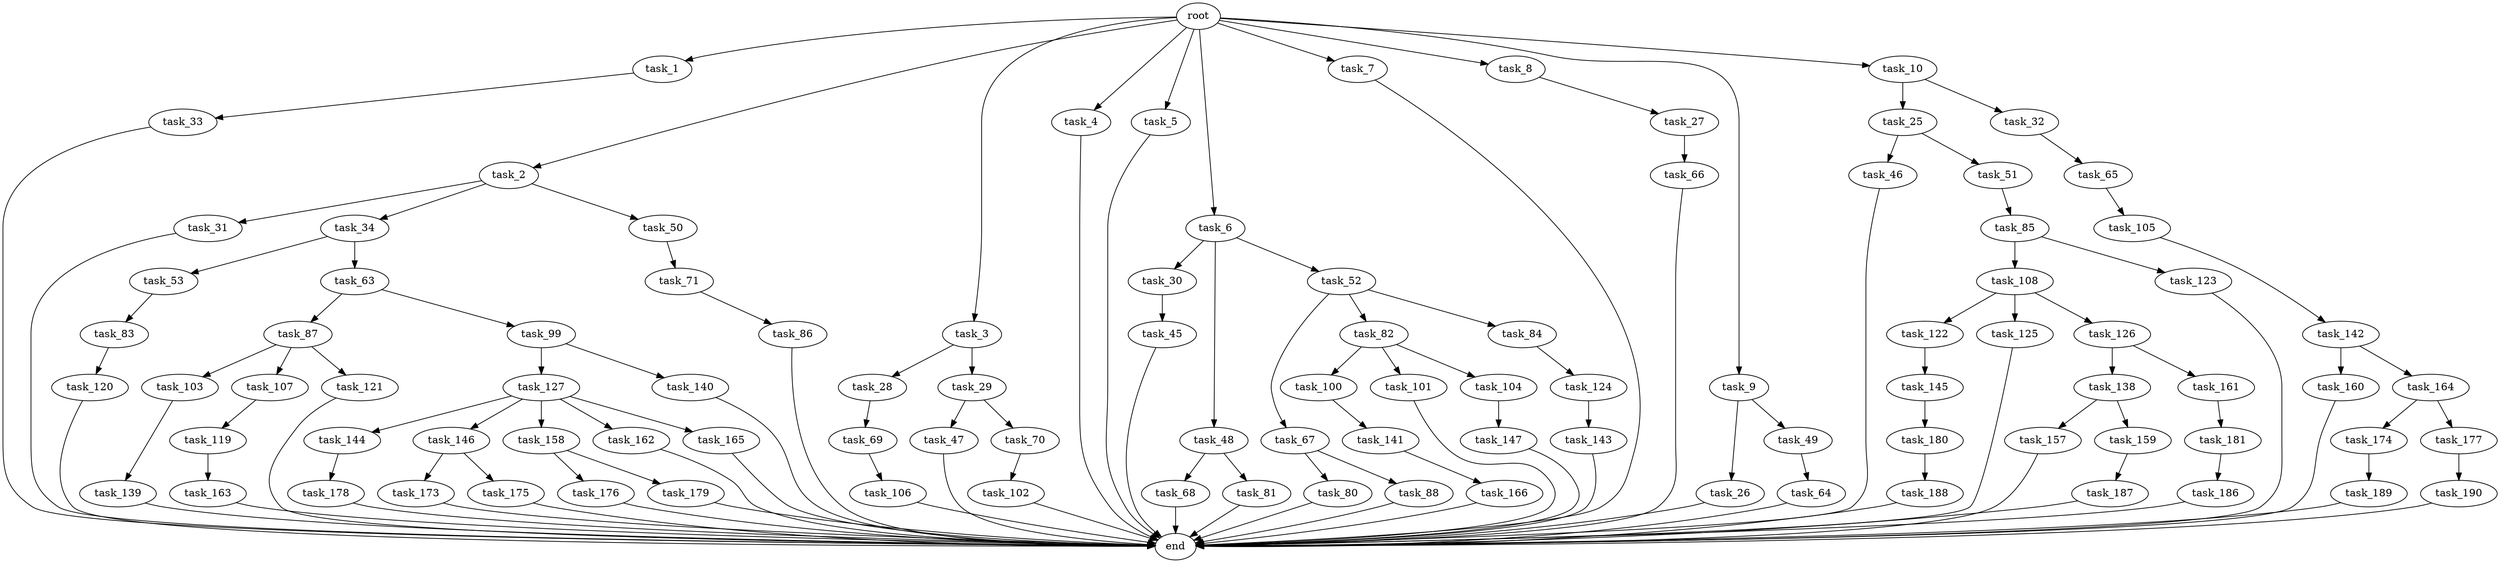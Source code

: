 digraph G {
  root [size="0.000000"];
  task_1 [size="2.048000"];
  task_2 [size="2.048000"];
  task_3 [size="2.048000"];
  task_4 [size="2.048000"];
  task_5 [size="2.048000"];
  task_6 [size="2.048000"];
  task_7 [size="2.048000"];
  task_8 [size="2.048000"];
  task_9 [size="2.048000"];
  task_10 [size="2.048000"];
  task_25 [size="1717986918.400000"];
  task_26 [size="1099511627.776000"];
  task_27 [size="1717986918.400000"];
  task_28 [size="1717986918.400000"];
  task_29 [size="1717986918.400000"];
  task_30 [size="1391569403.904000"];
  task_31 [size="68719476.736000"];
  task_32 [size="1717986918.400000"];
  task_33 [size="1717986918.400000"];
  task_34 [size="68719476.736000"];
  task_45 [size="154618822.656000"];
  task_46 [size="1391569403.904000"];
  task_47 [size="1391569403.904000"];
  task_48 [size="1391569403.904000"];
  task_49 [size="1099511627.776000"];
  task_50 [size="68719476.736000"];
  task_51 [size="1391569403.904000"];
  task_52 [size="1391569403.904000"];
  task_53 [size="429496729.600000"];
  task_63 [size="429496729.600000"];
  task_64 [size="429496729.600000"];
  task_65 [size="1717986918.400000"];
  task_66 [size="618475290.624000"];
  task_67 [size="841813590.016000"];
  task_68 [size="1717986918.400000"];
  task_69 [size="274877906.944000"];
  task_70 [size="1391569403.904000"];
  task_71 [size="618475290.624000"];
  task_80 [size="68719476.736000"];
  task_81 [size="1717986918.400000"];
  task_82 [size="841813590.016000"];
  task_83 [size="1391569403.904000"];
  task_84 [size="841813590.016000"];
  task_85 [size="1717986918.400000"];
  task_86 [size="1717986918.400000"];
  task_87 [size="1717986918.400000"];
  task_88 [size="68719476.736000"];
  task_99 [size="1717986918.400000"];
  task_100 [size="154618822.656000"];
  task_101 [size="154618822.656000"];
  task_102 [size="274877906.944000"];
  task_103 [size="429496729.600000"];
  task_104 [size="154618822.656000"];
  task_105 [size="429496729.600000"];
  task_106 [size="841813590.016000"];
  task_107 [size="429496729.600000"];
  task_108 [size="618475290.624000"];
  task_119 [size="154618822.656000"];
  task_120 [size="68719476.736000"];
  task_121 [size="429496729.600000"];
  task_122 [size="1391569403.904000"];
  task_123 [size="618475290.624000"];
  task_124 [size="274877906.944000"];
  task_125 [size="1391569403.904000"];
  task_126 [size="1391569403.904000"];
  task_127 [size="841813590.016000"];
  task_138 [size="1391569403.904000"];
  task_139 [size="841813590.016000"];
  task_140 [size="841813590.016000"];
  task_141 [size="68719476.736000"];
  task_142 [size="68719476.736000"];
  task_143 [size="68719476.736000"];
  task_144 [size="841813590.016000"];
  task_145 [size="68719476.736000"];
  task_146 [size="841813590.016000"];
  task_147 [size="1099511627.776000"];
  task_157 [size="1717986918.400000"];
  task_158 [size="841813590.016000"];
  task_159 [size="1717986918.400000"];
  task_160 [size="429496729.600000"];
  task_161 [size="1391569403.904000"];
  task_162 [size="841813590.016000"];
  task_163 [size="429496729.600000"];
  task_164 [size="429496729.600000"];
  task_165 [size="841813590.016000"];
  task_166 [size="154618822.656000"];
  task_173 [size="1717986918.400000"];
  task_174 [size="841813590.016000"];
  task_175 [size="1717986918.400000"];
  task_176 [size="1391569403.904000"];
  task_177 [size="841813590.016000"];
  task_178 [size="154618822.656000"];
  task_179 [size="1391569403.904000"];
  task_180 [size="1099511627.776000"];
  task_181 [size="1717986918.400000"];
  task_186 [size="274877906.944000"];
  task_187 [size="274877906.944000"];
  task_188 [size="1717986918.400000"];
  task_189 [size="154618822.656000"];
  task_190 [size="841813590.016000"];
  end [size="0.000000"];

  root -> task_1 [size="1.000000"];
  root -> task_2 [size="1.000000"];
  root -> task_3 [size="1.000000"];
  root -> task_4 [size="1.000000"];
  root -> task_5 [size="1.000000"];
  root -> task_6 [size="1.000000"];
  root -> task_7 [size="1.000000"];
  root -> task_8 [size="1.000000"];
  root -> task_9 [size="1.000000"];
  root -> task_10 [size="1.000000"];
  task_1 -> task_33 [size="838860800.000000"];
  task_2 -> task_31 [size="33554432.000000"];
  task_2 -> task_34 [size="33554432.000000"];
  task_2 -> task_50 [size="33554432.000000"];
  task_3 -> task_28 [size="838860800.000000"];
  task_3 -> task_29 [size="838860800.000000"];
  task_4 -> end [size="1.000000"];
  task_5 -> end [size="1.000000"];
  task_6 -> task_30 [size="679477248.000000"];
  task_6 -> task_48 [size="679477248.000000"];
  task_6 -> task_52 [size="679477248.000000"];
  task_7 -> end [size="1.000000"];
  task_8 -> task_27 [size="838860800.000000"];
  task_9 -> task_26 [size="536870912.000000"];
  task_9 -> task_49 [size="536870912.000000"];
  task_10 -> task_25 [size="838860800.000000"];
  task_10 -> task_32 [size="838860800.000000"];
  task_25 -> task_46 [size="679477248.000000"];
  task_25 -> task_51 [size="679477248.000000"];
  task_26 -> end [size="1.000000"];
  task_27 -> task_66 [size="301989888.000000"];
  task_28 -> task_69 [size="134217728.000000"];
  task_29 -> task_47 [size="679477248.000000"];
  task_29 -> task_70 [size="679477248.000000"];
  task_30 -> task_45 [size="75497472.000000"];
  task_31 -> end [size="1.000000"];
  task_32 -> task_65 [size="838860800.000000"];
  task_33 -> end [size="1.000000"];
  task_34 -> task_53 [size="209715200.000000"];
  task_34 -> task_63 [size="209715200.000000"];
  task_45 -> end [size="1.000000"];
  task_46 -> end [size="1.000000"];
  task_47 -> end [size="1.000000"];
  task_48 -> task_68 [size="838860800.000000"];
  task_48 -> task_81 [size="838860800.000000"];
  task_49 -> task_64 [size="209715200.000000"];
  task_50 -> task_71 [size="301989888.000000"];
  task_51 -> task_85 [size="838860800.000000"];
  task_52 -> task_67 [size="411041792.000000"];
  task_52 -> task_82 [size="411041792.000000"];
  task_52 -> task_84 [size="411041792.000000"];
  task_53 -> task_83 [size="679477248.000000"];
  task_63 -> task_87 [size="838860800.000000"];
  task_63 -> task_99 [size="838860800.000000"];
  task_64 -> end [size="1.000000"];
  task_65 -> task_105 [size="209715200.000000"];
  task_66 -> end [size="1.000000"];
  task_67 -> task_80 [size="33554432.000000"];
  task_67 -> task_88 [size="33554432.000000"];
  task_68 -> end [size="1.000000"];
  task_69 -> task_106 [size="411041792.000000"];
  task_70 -> task_102 [size="134217728.000000"];
  task_71 -> task_86 [size="838860800.000000"];
  task_80 -> end [size="1.000000"];
  task_81 -> end [size="1.000000"];
  task_82 -> task_100 [size="75497472.000000"];
  task_82 -> task_101 [size="75497472.000000"];
  task_82 -> task_104 [size="75497472.000000"];
  task_83 -> task_120 [size="33554432.000000"];
  task_84 -> task_124 [size="134217728.000000"];
  task_85 -> task_108 [size="301989888.000000"];
  task_85 -> task_123 [size="301989888.000000"];
  task_86 -> end [size="1.000000"];
  task_87 -> task_103 [size="209715200.000000"];
  task_87 -> task_107 [size="209715200.000000"];
  task_87 -> task_121 [size="209715200.000000"];
  task_88 -> end [size="1.000000"];
  task_99 -> task_127 [size="411041792.000000"];
  task_99 -> task_140 [size="411041792.000000"];
  task_100 -> task_141 [size="33554432.000000"];
  task_101 -> end [size="1.000000"];
  task_102 -> end [size="1.000000"];
  task_103 -> task_139 [size="411041792.000000"];
  task_104 -> task_147 [size="536870912.000000"];
  task_105 -> task_142 [size="33554432.000000"];
  task_106 -> end [size="1.000000"];
  task_107 -> task_119 [size="75497472.000000"];
  task_108 -> task_122 [size="679477248.000000"];
  task_108 -> task_125 [size="679477248.000000"];
  task_108 -> task_126 [size="679477248.000000"];
  task_119 -> task_163 [size="209715200.000000"];
  task_120 -> end [size="1.000000"];
  task_121 -> end [size="1.000000"];
  task_122 -> task_145 [size="33554432.000000"];
  task_123 -> end [size="1.000000"];
  task_124 -> task_143 [size="33554432.000000"];
  task_125 -> end [size="1.000000"];
  task_126 -> task_138 [size="679477248.000000"];
  task_126 -> task_161 [size="679477248.000000"];
  task_127 -> task_144 [size="411041792.000000"];
  task_127 -> task_146 [size="411041792.000000"];
  task_127 -> task_158 [size="411041792.000000"];
  task_127 -> task_162 [size="411041792.000000"];
  task_127 -> task_165 [size="411041792.000000"];
  task_138 -> task_157 [size="838860800.000000"];
  task_138 -> task_159 [size="838860800.000000"];
  task_139 -> end [size="1.000000"];
  task_140 -> end [size="1.000000"];
  task_141 -> task_166 [size="75497472.000000"];
  task_142 -> task_160 [size="209715200.000000"];
  task_142 -> task_164 [size="209715200.000000"];
  task_143 -> end [size="1.000000"];
  task_144 -> task_178 [size="75497472.000000"];
  task_145 -> task_180 [size="536870912.000000"];
  task_146 -> task_173 [size="838860800.000000"];
  task_146 -> task_175 [size="838860800.000000"];
  task_147 -> end [size="1.000000"];
  task_157 -> end [size="1.000000"];
  task_158 -> task_176 [size="679477248.000000"];
  task_158 -> task_179 [size="679477248.000000"];
  task_159 -> task_187 [size="134217728.000000"];
  task_160 -> end [size="1.000000"];
  task_161 -> task_181 [size="838860800.000000"];
  task_162 -> end [size="1.000000"];
  task_163 -> end [size="1.000000"];
  task_164 -> task_174 [size="411041792.000000"];
  task_164 -> task_177 [size="411041792.000000"];
  task_165 -> end [size="1.000000"];
  task_166 -> end [size="1.000000"];
  task_173 -> end [size="1.000000"];
  task_174 -> task_189 [size="75497472.000000"];
  task_175 -> end [size="1.000000"];
  task_176 -> end [size="1.000000"];
  task_177 -> task_190 [size="411041792.000000"];
  task_178 -> end [size="1.000000"];
  task_179 -> end [size="1.000000"];
  task_180 -> task_188 [size="838860800.000000"];
  task_181 -> task_186 [size="134217728.000000"];
  task_186 -> end [size="1.000000"];
  task_187 -> end [size="1.000000"];
  task_188 -> end [size="1.000000"];
  task_189 -> end [size="1.000000"];
  task_190 -> end [size="1.000000"];
}
